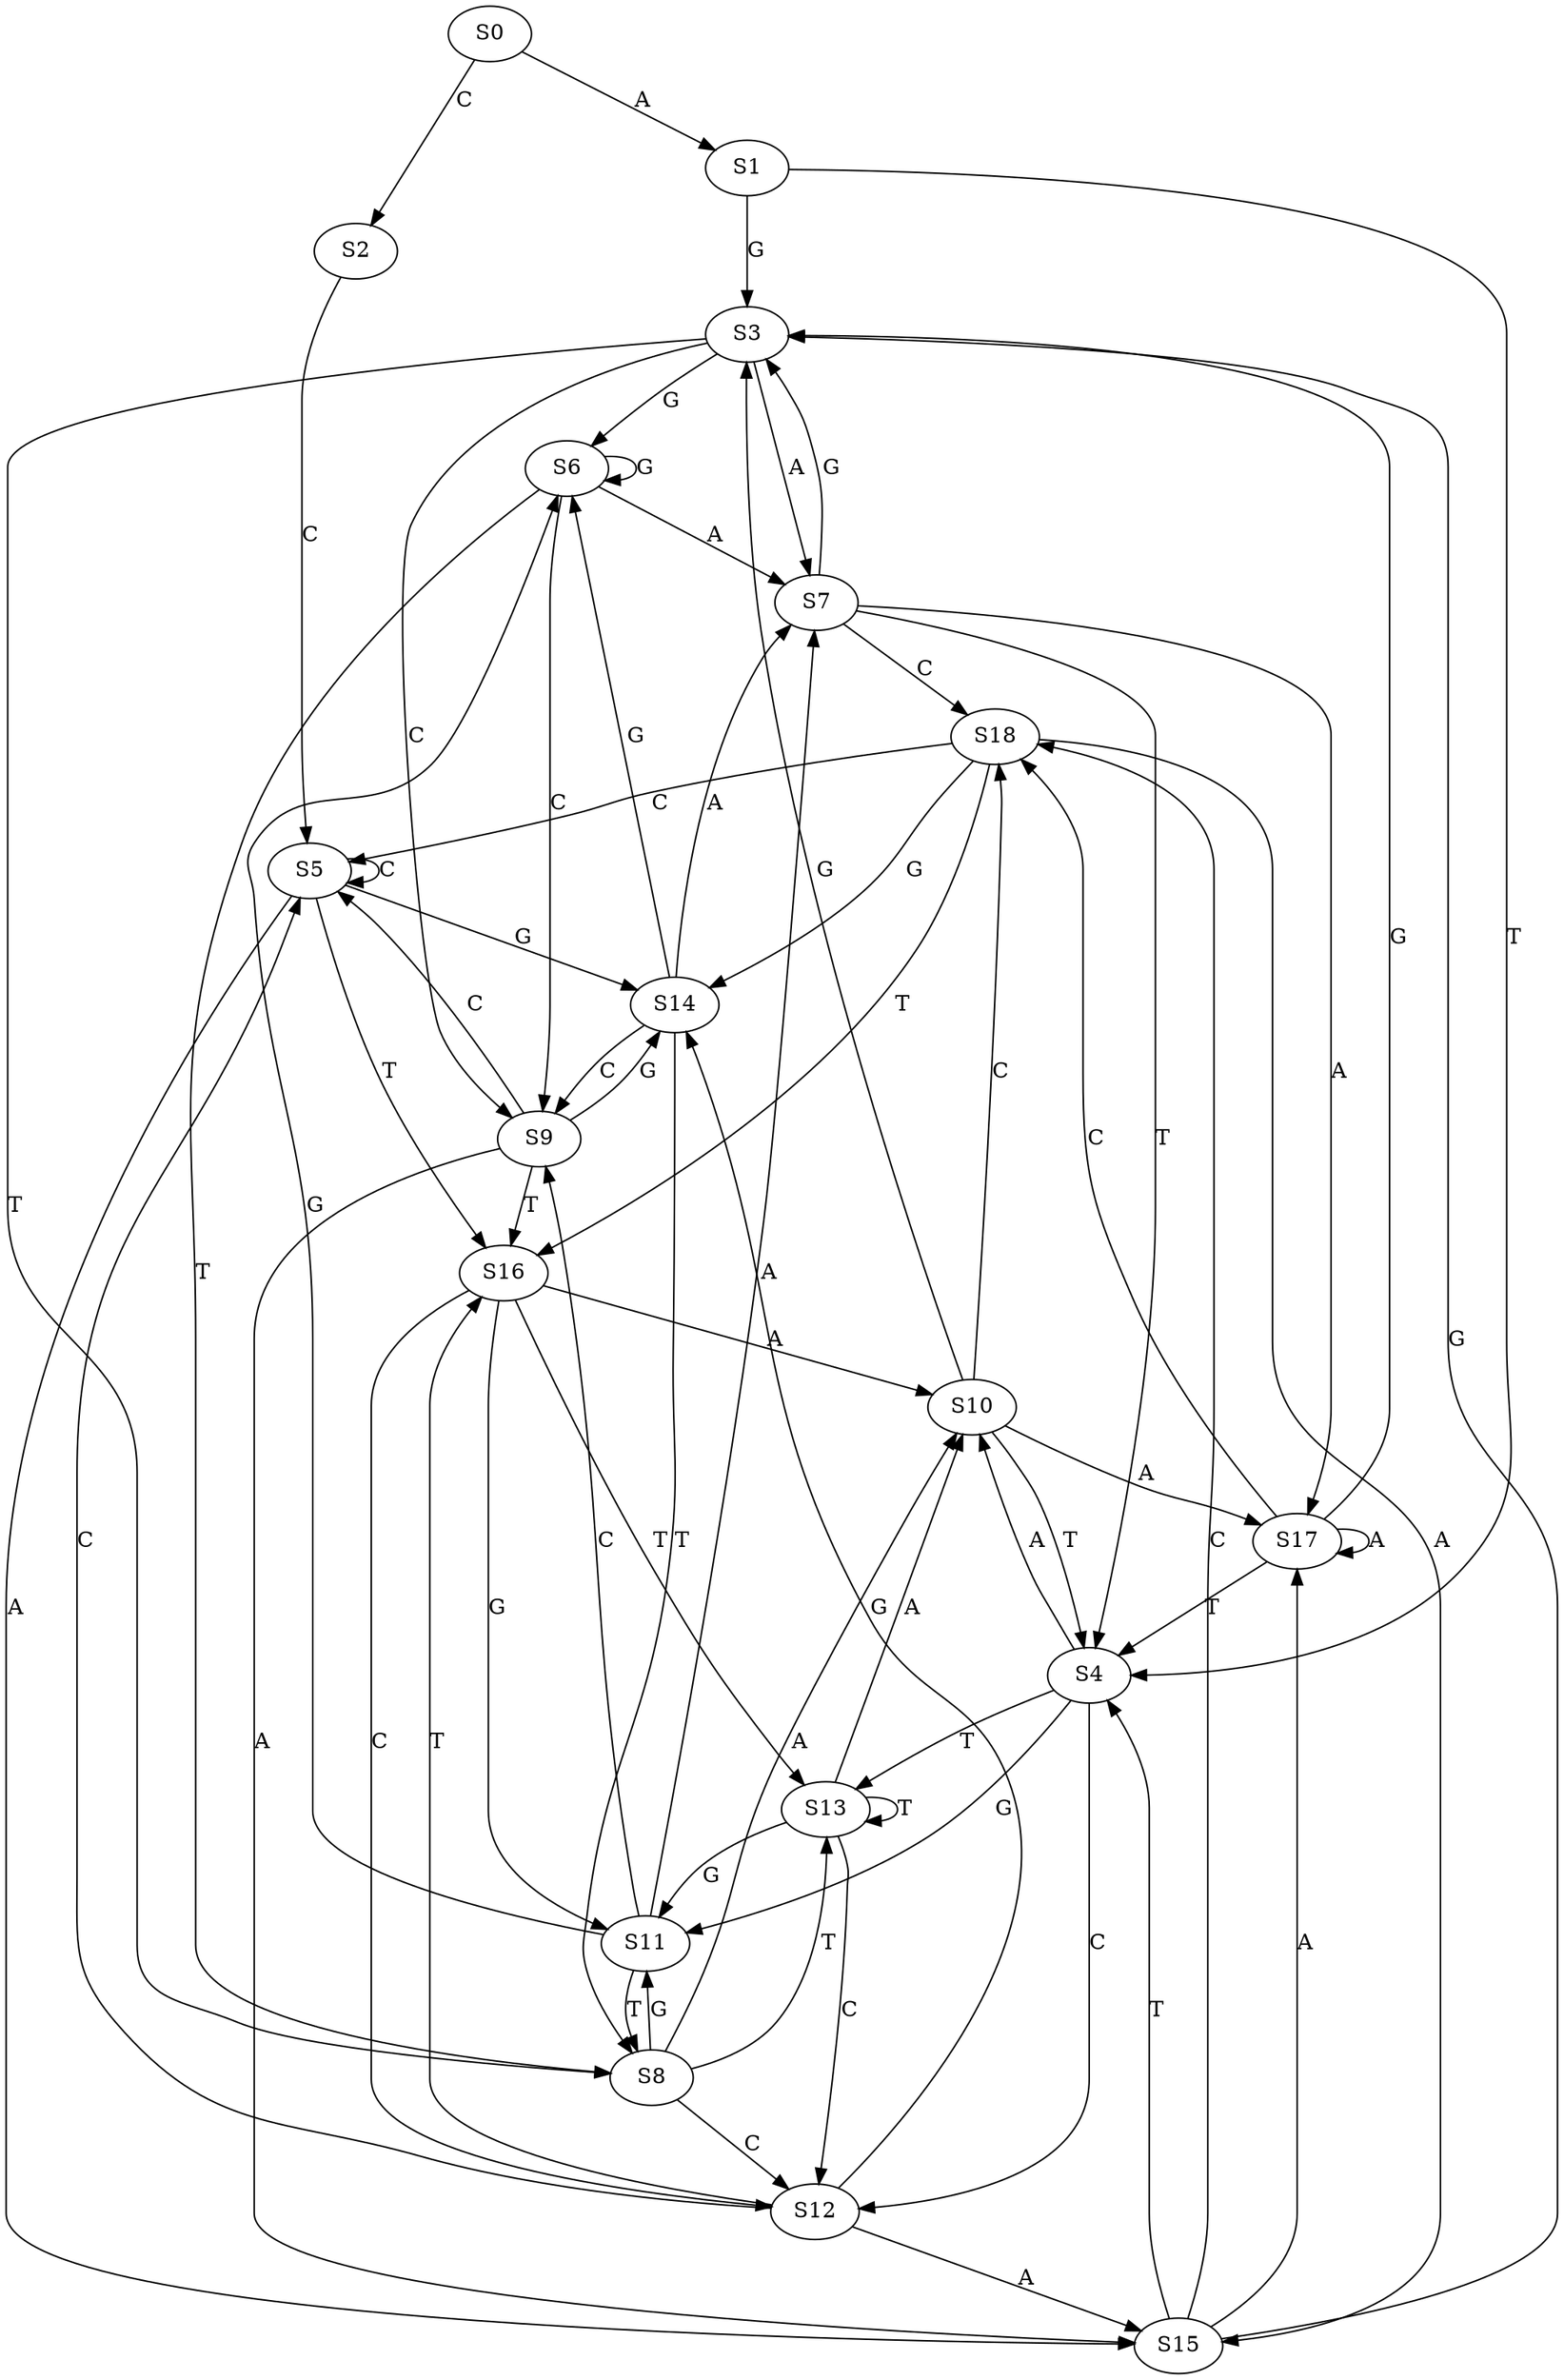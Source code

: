 strict digraph  {
	S0 -> S1 [ label = A ];
	S0 -> S2 [ label = C ];
	S1 -> S3 [ label = G ];
	S1 -> S4 [ label = T ];
	S2 -> S5 [ label = C ];
	S3 -> S6 [ label = G ];
	S3 -> S7 [ label = A ];
	S3 -> S8 [ label = T ];
	S3 -> S9 [ label = C ];
	S4 -> S10 [ label = A ];
	S4 -> S11 [ label = G ];
	S4 -> S12 [ label = C ];
	S4 -> S13 [ label = T ];
	S5 -> S14 [ label = G ];
	S5 -> S5 [ label = C ];
	S5 -> S15 [ label = A ];
	S5 -> S16 [ label = T ];
	S6 -> S8 [ label = T ];
	S6 -> S7 [ label = A ];
	S6 -> S6 [ label = G ];
	S6 -> S9 [ label = C ];
	S7 -> S3 [ label = G ];
	S7 -> S4 [ label = T ];
	S7 -> S17 [ label = A ];
	S7 -> S18 [ label = C ];
	S8 -> S13 [ label = T ];
	S8 -> S11 [ label = G ];
	S8 -> S12 [ label = C ];
	S8 -> S10 [ label = A ];
	S9 -> S15 [ label = A ];
	S9 -> S5 [ label = C ];
	S9 -> S14 [ label = G ];
	S9 -> S16 [ label = T ];
	S10 -> S17 [ label = A ];
	S10 -> S4 [ label = T ];
	S10 -> S18 [ label = C ];
	S10 -> S3 [ label = G ];
	S11 -> S6 [ label = G ];
	S11 -> S8 [ label = T ];
	S11 -> S7 [ label = A ];
	S11 -> S9 [ label = C ];
	S12 -> S16 [ label = T ];
	S12 -> S15 [ label = A ];
	S12 -> S14 [ label = G ];
	S12 -> S5 [ label = C ];
	S13 -> S12 [ label = C ];
	S13 -> S13 [ label = T ];
	S13 -> S11 [ label = G ];
	S13 -> S10 [ label = A ];
	S14 -> S8 [ label = T ];
	S14 -> S6 [ label = G ];
	S14 -> S7 [ label = A ];
	S14 -> S9 [ label = C ];
	S15 -> S17 [ label = A ];
	S15 -> S18 [ label = C ];
	S15 -> S4 [ label = T ];
	S15 -> S3 [ label = G ];
	S16 -> S11 [ label = G ];
	S16 -> S12 [ label = C ];
	S16 -> S13 [ label = T ];
	S16 -> S10 [ label = A ];
	S17 -> S3 [ label = G ];
	S17 -> S17 [ label = A ];
	S17 -> S18 [ label = C ];
	S17 -> S4 [ label = T ];
	S18 -> S14 [ label = G ];
	S18 -> S15 [ label = A ];
	S18 -> S5 [ label = C ];
	S18 -> S16 [ label = T ];
}
